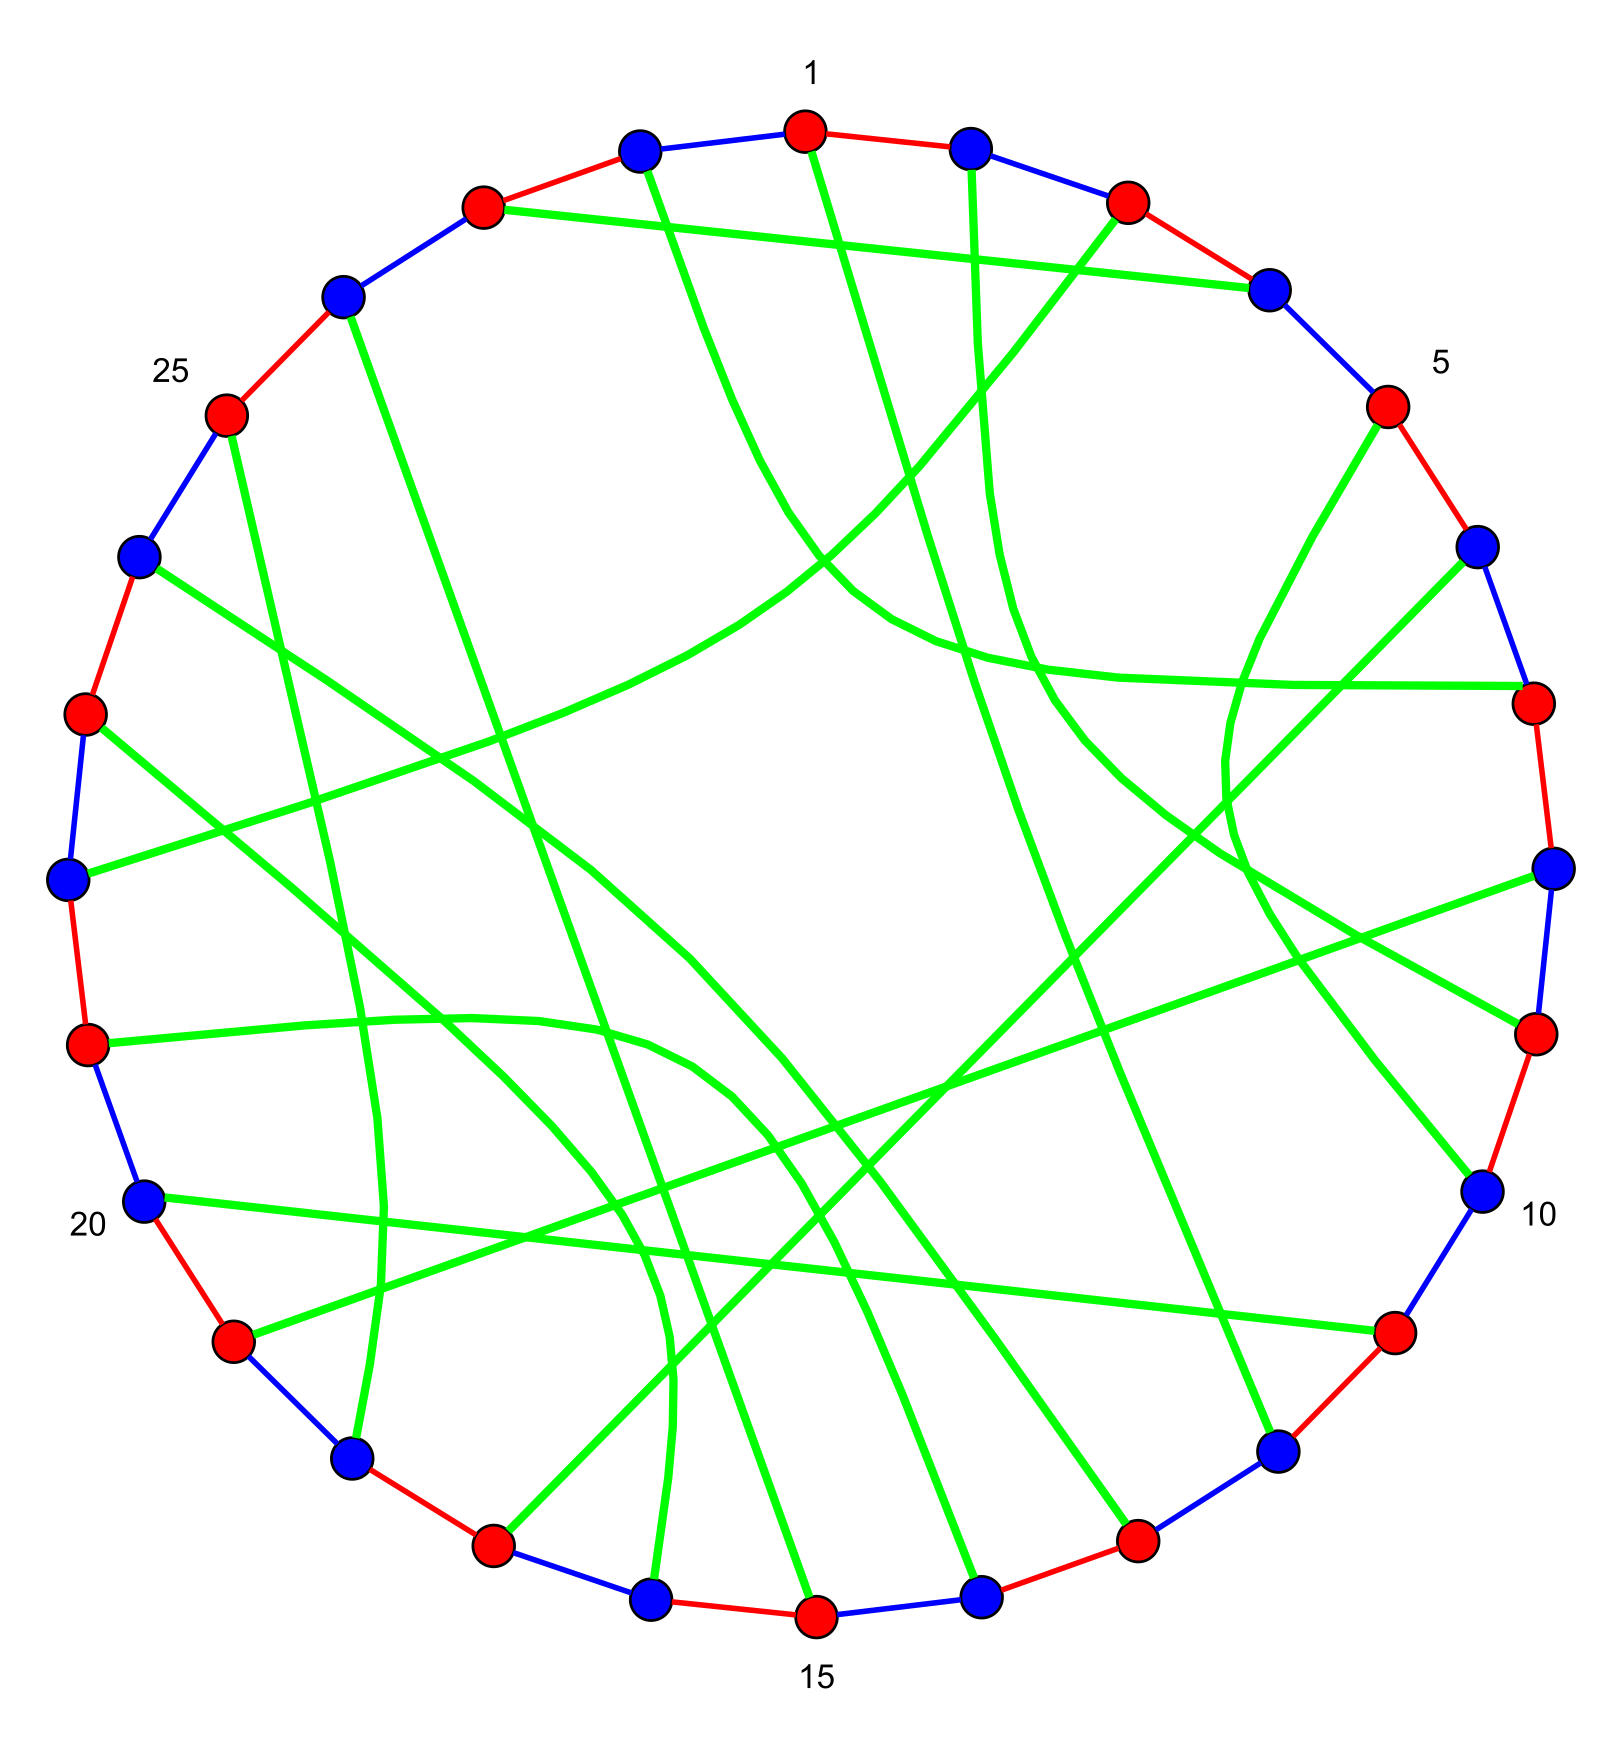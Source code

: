 <?xml version="1.0"?>
<!DOCTYPE ipe SYSTEM "ipe.dtd">
<ipe version="70000" creator="pdftoipe 2011/05/17">
<ipestyle>
<layout paper="596 842" frame="596 842" origin="0 0"/>
</ipestyle>
<!-- Page: 1 1 -->
<page>
<path fill="1 1 1" fillrule="wind">
7 735 m
589 735 l
589 107 l
7 107 l
7 735 l
h
</path>
<path fill="1 0 0" fillrule="wind">
304.25 687.799 m
304.25 683.657 300.89 680.299 296.75 680.299 c
292.61 680.299 289.25 683.657 289.25 687.799 c
289.25 691.941 292.61 695.299 296.75 695.299 c
300.89 695.299 304.25 691.941 304.25 687.799 c
h
</path>
<path fill="0 0 0" fillrule="wind">
300.04 704.936 m
299 704.936 l
299 711.654 l
298.74 711.415 298.4 711.173 297.99 710.928 c
297.58 710.683 297.21 710.503 296.89 710.389 c
296.89 711.404 l
297.47 711.686 297.99 712.022 298.43 712.412 c
298.87 712.803 299.19 713.186 299.37 713.561 c
300.04 713.561 l
300.04 704.936 l
h
</path>
<path stroke="0 0 0" pen="1">
304.25 687.799 m
304.25 683.657 300.89 680.299 296.75 680.299 c
292.61 680.299 289.25 683.657 289.25 687.799 c
289.25 691.941 292.61 695.299 296.75 695.299 c
300.89 695.299 304.25 691.941 304.25 687.799 c
h
</path>
<path fill="0 0 1" fillrule="wind">
363.8 681.54 m
363.8 677.398 360.44 674.04 356.3 674.04 c
352.15 674.04 348.8 677.398 348.8 681.54 c
348.8 685.683 352.15 689.04 356.3 689.04 c
360.44 689.04 363.8 685.683 363.8 681.54 c
h
</path>
<path stroke="0 0 0" pen="1">
363.8 681.54 m
363.8 677.398 360.44 674.04 356.3 674.04 c
352.15 674.04 348.8 677.398 348.8 681.54 c
348.8 685.683 352.15 689.04 356.3 689.04 c
360.44 689.04 363.8 685.683 363.8 681.54 c
h
</path>
<path fill="1 0 0" fillrule="wind">
420.46 662.189 m
420.46 658.046 417.1 654.689 412.96 654.689 c
408.81 654.689 405.46 658.046 405.46 662.189 c
405.46 666.331 408.81 669.689 412.96 669.689 c
417.1 669.689 420.46 666.331 420.46 662.189 c
h
</path>
<path stroke="0 0 0" pen="1">
420.46 662.189 m
420.46 658.046 417.1 654.689 412.96 654.689 c
408.81 654.689 405.46 658.046 405.46 662.189 c
405.46 666.331 408.81 669.689 412.96 669.689 c
417.1 669.689 420.46 666.331 420.46 662.189 c
h
</path>
<path fill="0 0 1" fillrule="wind">
471.39 630.714 m
471.39 626.572 468.03 623.214 463.89 623.214 c
459.75 623.214 456.39 626.572 456.39 630.714 c
456.39 634.856 459.75 638.214 463.89 638.214 c
468.03 638.214 471.39 634.856 471.39 630.714 c
h
</path>
<path stroke="0 0 0" pen="1">
471.39 630.714 m
471.39 626.572 468.03 623.214 463.89 623.214 c
459.75 623.214 456.39 626.572 456.39 630.714 c
456.39 634.856 459.75 638.214 463.89 638.214 c
468.03 638.214 471.39 634.856 471.39 630.714 c
h
</path>
<path fill="1 0 0" fillrule="wind">
514.04 588.69 m
514.04 584.55 510.69 581.19 506.54 581.19 c
502.4 581.19 499.04 584.55 499.04 588.69 c
499.04 592.84 502.4 596.19 506.54 596.19 c
510.69 596.19 514.04 592.84 514.04 588.69 c
h
</path>
<path fill="0 0 0" fillrule="wind">
522.71 603.081 m
523.82 603.175 l
523.9 602.633 524.09 602.227 524.39 601.956 c
524.68 601.685 525.05 601.55 525.47 601.55 c
525.97 601.55 526.4 601.742 526.75 602.128 c
527.11 602.513 527.28 603.018 527.28 603.643 c
527.28 604.247 527.12 604.724 526.78 605.073 c
526.44 605.422 525.99 605.596 525.44 605.596 c
525.11 605.596 524.8 605.518 524.53 605.362 c
524.25 605.206 524.03 605.008 523.88 604.768 c
522.89 604.893 l
523.72 609.3 l
528 609.3 l
528 608.3 l
524.57 608.3 l
524.11 605.987 l
524.62 606.352 525.16 606.534 525.72 606.534 c
526.47 606.534 527.11 606.273 527.62 605.753 c
528.14 605.232 528.39 604.56 528.39 603.737 c
528.39 602.966 528.17 602.294 527.72 601.721 c
527.17 601.034 526.42 600.69 525.47 600.69 c
524.69 600.69 524.05 600.909 523.56 601.346 c
523.06 601.784 522.78 602.362 522.71 603.081 c
h
</path>
<path stroke="0 0 0" pen="1">
514.04 588.69 m
514.04 584.55 510.69 581.19 506.54 581.19 c
502.4 581.19 499.04 584.55 499.04 588.69 c
499.04 592.84 502.4 596.19 506.54 596.19 c
510.69 596.19 514.04 592.84 514.04 588.69 c
h
</path>
<path fill="0 0 1" fillrule="wind">
546.28 538.24 m
546.28 534.09 542.92 530.74 538.78 530.74 c
534.63 530.74 531.28 534.09 531.28 538.24 c
531.28 542.38 534.63 545.74 538.78 545.74 c
542.92 545.74 546.28 542.38 546.28 538.24 c
h
</path>
<path stroke="0 0 0" pen="1">
546.28 538.24 m
546.28 534.09 542.92 530.74 538.78 530.74 c
534.63 530.74 531.28 534.09 531.28 538.24 c
531.28 542.38 534.63 545.74 538.78 545.74 c
542.92 545.74 546.28 542.38 546.28 538.24 c
h
</path>
<path fill="1 0 0" fillrule="wind">
566.47 481.87 m
566.47 477.73 563.12 474.37 558.97 474.37 c
554.83 474.37 551.47 477.73 551.47 481.87 c
551.47 486.01 554.83 489.37 558.97 489.37 c
563.12 489.37 566.47 486.01 566.47 481.87 c
h
</path>
<path stroke="0 0 0" pen="1">
566.47 481.87 m
566.47 477.73 563.12 474.37 558.97 474.37 c
554.83 474.37 551.47 477.73 551.47 481.87 c
551.47 486.01 554.83 489.37 558.97 489.37 c
563.12 489.37 566.47 486.01 566.47 481.87 c
h
</path>
<path fill="0 0 1" fillrule="wind">
573.62 422.43 m
573.62 418.28 570.26 414.93 566.12 414.93 c
561.98 414.93 558.62 418.28 558.62 422.43 c
558.62 426.57 561.98 429.93 566.12 429.93 c
570.26 429.93 573.62 426.57 573.62 422.43 c
h
</path>
<path stroke="0 0 0" pen="1">
573.62 422.43 m
573.62 418.28 570.26 414.93 566.12 414.93 c
561.98 414.93 558.62 418.28 558.62 422.43 c
558.62 426.57 561.98 429.93 566.12 429.93 c
570.26 429.93 573.62 426.57 573.62 422.43 c
h
</path>
<path fill="1 0 0" fillrule="wind">
567.36 362.88 m
567.36 358.74 564.01 355.38 559.86 355.38 c
555.72 355.38 552.36 358.74 552.36 362.88 c
552.36 367.02 555.72 370.38 559.86 370.38 c
564.01 370.38 567.36 367.02 567.36 362.88 c
h
</path>
<path stroke="0 0 0" pen="1">
567.36 362.88 m
567.36 358.74 564.01 355.38 559.86 355.38 c
555.72 355.38 552.36 358.74 552.36 362.88 c
552.36 367.02 555.72 370.38 559.86 370.38 c
564.01 370.38 567.36 367.02 567.36 362.88 c
h
</path>
<path fill="0 0 1" fillrule="wind">
548.01 306.22 m
548.01 302.08 544.65 298.72 540.51 298.72 c
536.37 298.72 533.01 302.08 533.01 306.22 c
533.01 310.36 536.37 313.72 540.51 313.72 c
544.65 313.72 548.01 310.36 548.01 306.22 c
h
</path>
<path fill="0 0 0" fillrule="wind">
558.48 294.01 m
557.43 294.01 l
557.43 300.72 l
557.17 300.48 556.84 300.24 556.43 300 c
556.01 299.75 555.65 299.57 555.32 299.46 c
555.32 300.47 l
555.91 300.76 556.42 301.09 556.86 301.48 c
557.31 301.87 557.62 302.26 557.81 302.63 c
558.48 302.63 l
558.48 294.01 l
h
561.19 298.24 m
561.19 299.26 561.29 300.08 561.5 300.7 c
561.71 301.32 562.02 301.8 562.43 302.13 c
562.84 302.46 563.36 302.63 563.98 302.63 c
564.44 302.63 564.85 302.54 565.19 302.35 c
565.54 302.16 565.83 301.89 566.06 301.54 c
566.29 301.2 566.47 300.77 566.59 300.27 c
566.72 299.77 566.78 299.09 566.78 298.24 c
566.78 297.23 566.68 296.42 566.48 295.8 c
566.27 295.19 565.96 294.71 565.55 294.37 c
565.14 294.03 564.62 293.86 563.98 293.86 c
563.16 293.86 562.51 294.16 562.03 294.76 c
561.47 295.46 561.19 296.63 561.19 298.24 c
h
562.26 298.24 m
562.26 296.83 562.43 295.9 562.76 295.43 c
563.1 294.96 563.5 294.72 563.98 294.72 c
564.47 294.72 564.88 294.96 565.21 295.43 c
565.54 295.9 565.7 296.83 565.7 298.24 c
565.7 299.66 565.54 300.6 565.21 301.06 c
564.88 301.52 564.47 301.76 563.97 301.76 c
563.49 301.76 563.1 301.55 562.81 301.15 c
562.45 300.63 562.26 299.66 562.26 298.24 c
h
</path>
<path stroke="0 0 0" pen="1">
548.01 306.22 m
548.01 302.08 544.65 298.72 540.51 298.72 c
536.37 298.72 533.01 302.08 533.01 306.22 c
533.01 310.36 536.37 313.72 540.51 313.72 c
544.65 313.72 548.01 310.36 548.01 306.22 c
h
</path>
<path fill="1 0 0" fillrule="wind">
516.54 255.29 m
516.54 251.14 513.18 247.79 509.04 247.79 c
504.9 247.79 501.54 251.14 501.54 255.29 c
501.54 259.43 504.9 262.79 509.04 262.79 c
513.18 262.79 516.54 259.43 516.54 255.29 c
h
</path>
<path stroke="0 0 0" pen="1">
516.54 255.29 m
516.54 251.14 513.18 247.79 509.04 247.79 c
504.9 247.79 501.54 251.14 501.54 255.29 c
501.54 259.43 504.9 262.79 509.04 262.79 c
513.18 262.79 516.54 259.43 516.54 255.29 c
h
</path>
<path fill="0 0 1" fillrule="wind">
474.52 212.63 m
474.52 208.49 471.16 205.13 467.02 205.13 c
462.88 205.13 459.52 208.49 459.52 212.63 c
459.52 216.77 462.88 220.13 467.02 220.13 c
471.16 220.13 474.52 216.77 474.52 212.63 c
h
</path>
<path stroke="0 0 0" pen="1">
474.52 212.63 m
474.52 208.49 471.16 205.13 467.02 205.13 c
462.88 205.13 459.52 208.49 459.52 212.63 c
459.52 216.77 462.88 220.13 467.02 220.13 c
471.16 220.13 474.52 216.77 474.52 212.63 c
h
</path>
<path fill="1 0 0" fillrule="wind">
424.06 180.4 m
424.06 176.26 420.7 172.9 416.56 172.9 c
412.42 172.9 409.06 176.26 409.06 180.4 c
409.06 184.54 412.42 187.9 416.56 187.9 c
420.7 187.9 424.06 184.54 424.06 180.4 c
h
</path>
<path stroke="0 0 0" pen="1">
424.06 180.4 m
424.06 176.26 420.7 172.9 416.56 172.9 c
412.42 172.9 409.06 176.26 409.06 180.4 c
409.06 184.54 412.42 187.9 416.56 187.9 c
420.7 187.9 424.06 184.54 424.06 180.4 c
h
</path>
<path fill="0 0 1" fillrule="wind">
367.7 160.2 m
367.7 156.06 364.34 152.7 360.2 152.7 c
356.05 152.7 352.7 156.06 352.7 160.2 c
352.7 164.34 356.05 167.7 360.2 167.7 c
364.34 167.7 367.7 164.34 367.7 160.2 c
h
</path>
<path stroke="0 0 0" pen="1">
367.7 160.2 m
367.7 156.06 364.34 152.7 360.2 152.7 c
356.05 152.7 352.7 156.06 352.7 160.2 c
352.7 164.34 356.05 167.7 360.2 167.7 c
364.34 167.7 367.7 164.34 367.7 160.2 c
h
</path>
<path fill="1 0 0" fillrule="wind">
308.25 153.05 m
308.25 148.91 304.89 145.55 300.75 145.55 c
296.61 145.55 293.25 148.91 293.25 153.05 c
293.25 157.2 296.61 160.55 300.75 160.55 c
304.89 160.55 308.25 157.2 308.25 153.05 c
h
</path>
<path fill="0 0 0" fillrule="wind">
298.54 127.49 m
297.5 127.49 l
297.5 134.21 l
297.24 133.97 296.9 133.73 296.49 133.48 c
296.08 133.24 295.71 133.06 295.39 132.94 c
295.39 133.96 l
295.97 134.24 296.49 134.57 296.93 134.97 c
297.37 135.36 297.69 135.74 297.87 136.11 c
298.54 136.11 l
298.54 127.49 l
h
301.25 129.74 m
302.36 129.83 l
302.44 129.29 302.63 128.88 302.93 128.61 c
303.23 128.34 303.59 128.21 304.02 128.21 c
304.52 128.21 304.94 128.4 305.3 128.79 c
305.65 129.17 305.83 129.68 305.83 130.3 c
305.83 130.91 305.66 131.38 305.32 131.73 c
304.98 132.08 304.54 132.25 303.98 132.25 c
303.65 132.25 303.35 132.18 303.07 132.02 c
302.79 131.86 302.58 131.67 302.42 131.43 c
301.44 131.55 l
302.27 135.96 l
306.55 135.96 l
306.55 134.96 l
303.11 134.96 l
302.66 132.65 l
303.17 133.01 303.7 133.19 304.27 133.19 c
305.02 133.19 305.65 132.93 306.16 132.41 c
306.68 131.89 306.94 131.22 306.94 130.4 c
306.94 129.62 306.71 128.95 306.27 128.38 c
305.71 127.69 304.96 127.35 304.02 127.35 c
303.23 127.35 302.6 127.57 302.1 128 c
301.61 128.44 301.32 129.02 301.25 129.74 c
h
</path>
<path stroke="0 0 0" pen="1">
308.25 153.05 m
308.25 148.91 304.89 145.55 300.75 145.55 c
296.61 145.55 293.25 148.91 293.25 153.05 c
293.25 157.2 296.61 160.55 300.75 160.55 c
304.89 160.55 308.25 157.2 308.25 153.05 c
h
</path>
<path fill="0 0 1" fillrule="wind">
248.7 159.31 m
248.7 155.17 245.35 151.81 241.2 151.81 c
237.06 151.81 233.7 155.17 233.7 159.31 c
233.7 163.45 237.06 166.81 241.2 166.81 c
245.35 166.81 248.7 163.45 248.7 159.31 c
h
</path>
<path stroke="0 0 0" pen="1">
248.7 159.31 m
248.7 155.17 245.35 151.81 241.2 151.81 c
237.06 151.81 233.7 155.17 233.7 159.31 c
233.7 163.45 237.06 166.81 241.2 166.81 c
245.35 166.81 248.7 163.45 248.7 159.31 c
h
</path>
<path fill="1 0 0" fillrule="wind">
192.04 178.66 m
192.04 174.52 188.69 171.16 184.54 171.16 c
180.4 171.16 177.04 174.52 177.04 178.66 c
177.04 182.81 180.4 186.16 184.54 186.16 c
188.69 186.16 192.04 182.81 192.04 178.66 c
h
</path>
<path stroke="0 0 0" pen="1">
192.04 178.66 m
192.04 174.52 188.69 171.16 184.54 171.16 c
180.4 171.16 177.04 174.52 177.04 178.66 c
177.04 182.81 180.4 186.16 184.54 186.16 c
188.69 186.16 192.04 182.81 192.04 178.66 c
h
</path>
<path fill="0 0 1" fillrule="wind">
141.11 210.14 m
141.11 206 137.75 202.64 133.61 202.64 c
129.47 202.64 126.11 206 126.11 210.14 c
126.11 214.28 129.47 217.64 133.61 217.64 c
137.75 217.64 141.11 214.28 141.11 210.14 c
h
</path>
<path stroke="0 0 0" pen="1">
141.11 210.14 m
141.11 206 137.75 202.64 133.61 202.64 c
129.47 202.64 126.11 206 126.11 210.14 c
126.11 214.28 129.47 217.64 133.61 217.64 c
137.75 217.64 141.11 214.28 141.11 210.14 c
h
</path>
<path fill="1 0 0" fillrule="wind">
98.457 252.16 m
98.457 248.02 95.099 244.66 90.957 244.66 c
86.814 244.66 83.457 248.02 83.457 252.16 c
83.457 256.3 86.814 259.66 90.957 259.66 c
95.099 259.66 98.457 256.3 98.457 252.16 c
h
</path>
<path stroke="0 0 0" pen="1">
98.457 252.16 m
98.457 248.02 95.099 244.66 90.957 244.66 c
86.814 244.66 83.457 248.02 83.457 252.16 c
83.457 256.3 86.814 259.66 90.957 259.66 c
95.099 259.66 98.457 256.3 98.457 252.16 c
h
</path>
<path fill="0 0 1" fillrule="wind">
66.223 302.62 m
66.223 298.47 62.865 295.12 58.723 295.12 c
54.581 295.12 51.223 298.47 51.223 302.62 c
51.223 306.76 54.581 310.12 58.723 310.12 c
62.865 310.12 66.223 306.76 66.223 302.62 c
h
</path>
<path fill="0 0 0" fillrule="wind">
37.922 291.42 m
37.922 290.4 l
32.235 290.4 l
32.235 290.65 32.277 290.9 32.36 291.14 c
32.506 291.52 32.738 291.9 33.055 292.28 c
33.373 292.65 33.834 293.08 34.438 293.57 c
35.376 294.34 36.008 294.95 36.336 295.4 c
36.665 295.85 36.829 296.27 36.829 296.67 c
36.829 297.08 36.678 297.44 36.376 297.72 c
36.073 298.01 35.683 298.15 35.204 298.15 c
34.693 298.15 34.287 298 33.985 297.7 c
33.683 297.4 33.527 296.97 33.516 296.43 c
32.438 296.54 l
32.511 297.35 32.79 297.97 33.274 298.39 c
33.758 298.82 34.412 299.03 35.235 299.03 c
36.058 299.03 36.709 298.8 37.188 298.34 c
37.667 297.88 37.907 297.31 37.907 296.64 c
37.907 296.29 37.836 295.96 37.696 295.63 c
37.555 295.3 37.321 294.95 36.993 294.58 c
36.665 294.21 36.126 293.71 35.376 293.07 c
34.74 292.54 34.331 292.18 34.149 291.99 c
33.967 291.79 33.818 291.6 33.704 291.42 c
37.922 291.42 l
h
39.049 294.64 m
39.049 295.66 39.154 296.48 39.362 297.1 c
39.57 297.72 39.88 298.19 40.292 298.53 c
40.703 298.86 41.221 299.03 41.846 299.03 c
42.305 299.03 42.708 298.93 43.057 298.75 c
43.406 298.56 43.695 298.29 43.924 297.94 c
44.154 297.59 44.331 297.17 44.456 296.67 c
44.581 296.17 44.643 295.49 44.643 294.64 c
44.643 293.63 44.542 292.81 44.338 292.2 c
44.135 291.58 43.828 291.11 43.417 290.77 c
43.005 290.43 42.482 290.26 41.846 290.26 c
41.023 290.26 40.372 290.56 39.893 291.15 c
39.331 291.86 39.049 293.02 39.049 294.64 c
h
40.128 294.64 m
40.128 293.23 40.294 292.29 40.628 291.82 c
40.961 291.35 41.367 291.12 41.846 291.12 c
42.336 291.12 42.745 291.35 43.073 291.82 c
43.401 292.29 43.565 293.23 43.565 294.64 c
43.565 296.05 43.401 296.99 43.073 297.46 c
42.745 297.92 42.331 298.15 41.831 298.15 c
41.351 298.15 40.966 297.95 40.674 297.54 c
40.31 297.02 40.128 296.05 40.128 294.64 c
h
</path>
<path stroke="0 0 0" pen="1">
66.223 302.62 m
66.223 298.47 62.865 295.12 58.723 295.12 c
54.581 295.12 51.223 298.47 51.223 302.62 c
51.223 306.76 54.581 310.12 58.723 310.12 c
62.865 310.12 66.223 306.76 66.223 302.62 c
h
</path>
<path fill="1 0 0" fillrule="wind">
46.026 358.98 m
46.026 354.84 42.668 351.48 38.526 351.48 c
34.384 351.48 31.026 354.84 31.026 358.98 c
31.026 363.12 34.384 366.48 38.526 366.48 c
42.668 366.48 46.026 363.12 46.026 358.98 c
h
</path>
<path stroke="0 0 0" pen="1">
46.026 358.98 m
46.026 354.84 42.668 351.48 38.526 351.48 c
34.384 351.48 31.026 354.84 31.026 358.98 c
31.026 363.12 34.384 366.48 38.526 366.48 c
42.668 366.48 46.026 363.12 46.026 358.98 c
h
</path>
<path fill="0 0 1" fillrule="wind">
38.877 418.43 m
38.877 414.28 35.519 410.93 31.377 410.93 c
27.2351 410.93 23.8772 414.28 23.8772 418.43 c
23.8772 422.57 27.2351 425.93 31.377 425.93 c
35.519 425.93 38.877 422.57 38.877 418.43 c
h
</path>
<path stroke="0 0 0" pen="1">
38.877 418.43 m
38.877 414.28 35.519 410.93 31.377 410.93 c
27.2351 410.93 23.8772 414.28 23.8772 418.43 c
23.8772 422.57 27.2351 425.93 31.377 425.93 c
35.519 425.93 38.877 422.57 38.877 418.43 c
h
</path>
<path fill="1 0 0" fillrule="wind">
45.136 477.97 m
45.136 473.83 41.778 470.47 37.636 470.47 c
33.494 470.47 30.136 473.83 30.136 477.97 c
30.136 482.11 33.494 485.47 37.636 485.47 c
41.778 485.47 45.136 482.11 45.136 477.97 c
h
</path>
<path stroke="0 0 0" pen="1">
45.136 477.97 m
45.136 473.83 41.778 470.47 37.636 470.47 c
33.494 470.47 30.136 473.83 30.136 477.97 c
30.136 482.11 33.494 485.47 37.636 485.47 c
41.778 485.47 45.136 482.11 45.136 477.97 c
h
</path>
<path fill="0 0 1" fillrule="wind">
64.488 534.63 m
64.488 530.49 61.13 527.13 56.988 527.13 c
52.846 527.13 49.488 530.49 49.488 534.63 c
49.488 538.78 52.846 542.13 56.988 542.13 c
61.13 542.13 64.488 538.78 64.488 534.63 c
h
</path>
<path stroke="0 0 0" pen="1">
64.488 534.63 m
64.488 530.49 61.13 527.13 56.988 527.13 c
52.846 527.13 49.488 530.49 49.488 534.63 c
49.488 538.78 52.846 542.13 56.988 542.13 c
61.13 542.13 64.488 538.78 64.488 534.63 c
h
</path>
<path fill="1 0 0" fillrule="wind">
95.963 585.57 m
95.963 581.42 92.605 578.07 88.463 578.07 c
84.32 578.07 80.963 581.42 80.963 585.57 c
80.963 589.71 84.32 593.07 88.463 593.07 c
92.605 593.07 95.963 589.71 95.963 585.57 c
h
</path>
<path fill="0 0 0" fillrule="wind">
67.662 598.72 m
67.662 597.7 l
61.974 597.7 l
61.974 597.95 62.016 598.2 62.099 598.44 c
62.245 598.82 62.477 599.203 62.795 599.578 c
63.112 599.953 63.573 600.386 64.177 600.875 c
65.115 601.646 65.748 602.256 66.076 602.703 c
66.404 603.151 66.568 603.573 66.568 603.969 c
66.568 604.386 66.417 604.737 66.115 605.024 c
65.813 605.31 65.422 605.453 64.943 605.453 c
64.433 605.453 64.026 605.302 63.724 605 c
63.422 604.698 63.266 604.276 63.256 603.735 c
62.177 603.844 l
62.25 604.657 62.529 605.274 63.013 605.696 c
63.498 606.118 64.151 606.328 64.974 606.328 c
65.797 606.328 66.448 606.099 66.927 605.641 c
67.407 605.183 67.646 604.615 67.646 603.938 c
67.646 603.594 67.576 603.258 67.435 602.93 c
67.295 602.602 67.06 602.253 66.732 601.883 c
66.404 601.513 65.865 601.011 65.115 600.375 c
64.48 599.844 64.071 599.482 63.888 599.289 c
63.706 599.097 63.558 598.91 63.443 598.72 c
67.662 598.72 l
h
68.789 599.953 m
69.898 600.047 l
69.981 599.506 70.172 599.099 70.468 598.83 c
70.765 598.56 71.127 598.42 71.554 598.42 c
72.054 598.42 72.481 598.61 72.836 599 c
73.19 599.386 73.367 599.891 73.367 600.516 c
73.367 601.12 73.198 601.597 72.859 601.946 c
72.521 602.295 72.075 602.469 71.523 602.469 c
71.19 602.469 70.885 602.391 70.609 602.235 c
70.333 602.078 70.117 601.881 69.961 601.641 c
68.976 601.766 l
69.804 606.172 l
74.086 606.172 l
74.086 605.172 l
70.648 605.172 l
70.195 602.86 l
70.705 603.224 71.242 603.407 71.804 603.407 c
72.554 603.407 73.187 603.146 73.703 602.625 c
74.218 602.105 74.476 601.433 74.476 600.61 c
74.476 599.839 74.252 599.167 73.804 598.59 c
73.252 597.91 72.502 597.56 71.554 597.56 c
70.773 597.56 70.135 597.78 69.64 598.22 c
69.146 598.66 68.862 599.235 68.789 599.953 c
h
</path>
<path stroke="0 0 0" pen="1">
95.963 585.57 m
95.963 581.42 92.605 578.07 88.463 578.07 c
84.32 578.07 80.963 581.42 80.963 585.57 c
80.963 589.71 84.32 593.07 88.463 593.07 c
92.605 593.07 95.963 589.71 95.963 585.57 c
h
</path>
<path fill="0 0 1" fillrule="wind">
137.98 628.22 m
137.98 624.078 134.62 620.72 130.48 620.72 c
126.34 620.72 122.98 624.078 122.98 628.22 c
122.98 632.362 126.34 635.72 130.48 635.72 c
134.62 635.72 137.98 632.362 137.98 628.22 c
h
</path>
<path stroke="0 0 0" pen="1">
137.98 628.22 m
137.98 624.078 134.62 620.72 130.48 620.72 c
126.34 620.72 122.98 624.078 122.98 628.22 c
122.98 632.362 126.34 635.72 130.48 635.72 c
134.62 635.72 137.98 632.362 137.98 628.22 c
h
</path>
<path fill="1 0 0" fillrule="wind">
188.44 660.453 m
188.44 656.311 185.08 652.953 180.94 652.953 c
176.8 652.953 173.44 656.311 173.44 660.453 c
173.44 664.595 176.8 667.953 180.94 667.953 c
185.08 667.953 188.44 664.595 188.44 660.453 c
h
</path>
<path stroke="0 0 0" pen="1">
188.44 660.453 m
188.44 656.311 185.08 652.953 180.94 652.953 c
176.8 652.953 173.44 656.311 173.44 660.453 c
173.44 664.595 176.8 667.953 180.94 667.953 c
185.08 667.953 188.44 664.595 188.44 660.453 c
h
</path>
<path fill="0 0 1" fillrule="wind">
244.8 680.65 m
244.8 676.508 241.45 673.15 237.3 673.15 c
233.16 673.15 229.8 676.508 229.8 680.65 c
229.8 684.793 233.16 688.15 237.3 688.15 c
241.45 688.15 244.8 684.793 244.8 680.65 c
h
</path>
<path stroke="0 0 0" pen="1">
244.8 680.65 m
244.8 676.508 241.45 673.15 237.3 673.15 c
233.16 673.15 229.8 676.508 229.8 680.65 c
229.8 684.793 233.16 688.15 237.3 688.15 c
241.45 688.15 244.8 684.793 244.8 680.65 c
h
</path>
<path stroke="1 0 0" pen="2">
304.21 687.015 m
348.84 682.324 l
</path>
<path stroke="0 0 1" pen="2">
363.39 679.116 m
405.86 664.613 l
</path>
<path stroke="1 0 0" pen="2">
419.34 658.246 m
457.51 634.656 l
</path>
<path stroke="0 0 1" pen="2">
469.23 625.45 m
501.2 593.96 l
</path>
<path stroke="1 0 0" pen="2">
510.58 582.37 m
534.74 544.56 l
</path>
<path stroke="0 0 1" pen="2">
541.31 531.18 m
556.44 488.93 l
</path>
<path stroke="1 0 0" pen="2">
559.87 474.43 m
565.23 429.87 l
</path>
<path stroke="0 0 1" pen="2">
565.34 414.97 m
560.65 370.34 l
</path>
<path stroke="0 1 0" pen="3">
553.29 366.5 m
494.8 398.66 l
445.82 428.13 l
426.62 441.67 l
410.55 455.02 l
397.31 468.67 l
386.6 483.07 l
378.13 498.7 l
371.59 516.02 l
366.68 535.49 l
363.12 557.59 l
358.82 611.516 l
356.57 674.052 l
</path>
<path stroke="1 0 0" pen="2">
557.44 355.78 m
542.94 313.32 l
</path>
<path stroke="0 1 0" pen="3">
502.77 582.24 m
479.26 541.99 l
460.2 505.16 l
453.87 489.42 l
449.74 474.9 l
447.86 461.2 l
448.29 447.89 l
451.06 434.58 l
456.24 420.83 l
463.87 406.25 l
474 390.41 l
501.95 353.31 l
535.75 312.04 l
</path>
<path stroke="0 0 1" pen="2">
536.57 299.84 m
512.98 261.67 l
</path>
<path stroke="1 0 0" pen="2">
503.77 249.94 m
472.28 217.98 l
</path>
<path stroke="0 1 0" pen="3">
464.11 219.58 m
410.1 348.87 l
390.21 398.71 l
373.39 443.78 l
357.62 489.66 l
340.93 541.91 l
298.92 680.64 l
</path>
<path stroke="0 0 1" pen="2">
460.7 208.6 m
422.88 184.44 l
</path>
<path stroke="1 0 0" pen="2">
409.5 177.87 m
367.26 162.73 l
</path>
<path stroke="0 0 1" pen="2">
352.75 159.31 m
308.2 153.95 l
</path>
<path stroke="1 0 0" pen="2">
293.29 153.84 m
248.66 158.53 l
</path>
<path stroke="0 0 1" pen="2">
234.11 161.74 m
191.64 176.24 l
</path>
<path stroke="0 1 0" pen="3">
189.81 184.01 m
533.51 532.89 l
</path>
<path stroke="1 0 0" pen="2">
178.16 182.61 m
139.99 206.2 l
</path>
<path stroke="0 0 1" pen="2">
128.27 215.4 m
96.299 246.89 l
</path>
<path stroke="0 1 0" pen="3">
98.017 254.69 m
559.06 419.9 l
</path>
<path stroke="1 0 0" pen="2">
86.919 258.48 m
62.761 296.3 l
</path>
<path stroke="0 1 0" pen="3">
501.58 256.11 m
66.066 304.12 l
</path>
<path stroke="0 0 1" pen="2">
56.193 309.68 m
41.056 351.92 l
</path>
<path stroke="0 1 0" pen="3">
45.972 359.66 m
116.732 366.08 l
148.7 368.09 l
176.54 368.7 l
200.73 367.62 l
221.73 364.54 l
240.01 359.17 l
256.06 351.24 l
270.33 340.44 l
283.3 326.49 l
295.44 309.09 l
307.22 287.95 l
319.12 262.78 l
331.6 233.3 l
357.47 167.16 l
</path>
<path stroke="1 0 0" pen="2">
37.63 366.43 m
32.273 410.98 l
</path>
<path stroke="0 1 0" pen="3">
408.4 656.246 m
371.8 608.573 l
337.72 567.28 l
321.94 550.37 l
306.24 535.46 l
290.08 522.21 l
272.9 510.26 l
254.12 499.24 l
233.21 488.81 l
209.59 478.6 l
182.71 468.25 l
116.919 445.75 l
38.52 420.71 l
</path>
<path stroke="0 0 1" pen="2">
32.161 425.89 m
36.852 470.51 l
</path>
<path stroke="0 1 0" pen="3">
43.362 473.16 m
111.392 416.01 l
166.57 367.84 l
187.95 347.76 l
205.57 329.73 l
219.74 313.28 l
230.76 297.94 l
238.92 283.25 l
244.53 268.74 l
247.88 253.94 l
249.27 238.39 l
249 221.62 l
247.37 203.16 l
242.25 166.72 l
</path>
<path stroke="1 0 0" pen="2">
40.06 485.07 m
54.564 527.54 l
</path>
<path stroke="0 1 0" pen="3">
412.25 186.5 m
364.88 253.49 l
323.55 310.04 l
288.36 354.22 l
255.1 390.16 l
219.54 422.02 l
177.48 453.95 l
124.7 490.11 l
63.236 530.52 l
</path>
<path stroke="0 0 1" pen="2">
60.93 541.01 m
84.52 579.19 l
</path>
<path stroke="0 1 0" pen="3">
90.157 578.25 m
125.59 425.28 l
136.37 372.74 l
142.66 332.74 l
145.01 300.88 l
143.93 272.76 l
139.95 243.98 l
134.99 217.51 l
</path>
<path stroke="1 0 0" pen="2">
93.726 590.91 m
125.22 622.877 l
</path>
<path stroke="0 1 0" pen="3">
298.22 160.11 m
133.01 621.159 l
</path>
<path stroke="0 0 1" pen="2">
136.8 632.257 m
174.62 656.415 l
</path>
<path stroke="0 1 0" pen="3">
188.37 659.673 m
456.46 631.495 l
</path>
<path stroke="1 0 0" pen="2">
188 662.983 m
230.24 678.12 l
</path>
<path stroke="0 1 0" pen="3">
554.97 488.24 m
472.33 488.62 l
409.4 491.25 l
384.17 494.11 l
362.46 498.39 l
343.82 504.35 l
327.79 512.29 l
313.89 522.48 l
301.66 535.21 l
290.63 550.76 l
280.35 569.41 l
270.34 591.44 l
260.14 617.14 l
239.84 673.611 l
</path>
<path stroke="0 0 1" pen="2">
244.75 681.546 m
289.3 686.904 l
</path>
</page>
</ipe>
